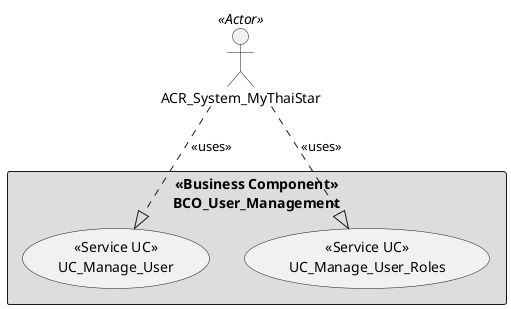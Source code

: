 @startuml
ACR_System_MyThaiStar << Actor >>
rectangle "<<Business Component>>\nBCO_User_Management" #DDDDDD {
  (<<Service UC>>\nUC_Manage_User) as UC_Manage_User
  (<<Service UC>>\nUC_Manage_User_Roles) as UC_Manage_User_Roles

  ACR_System_MyThaiStar ..|> UC_Manage_User : <<uses>>
  ACR_System_MyThaiStar ..|> UC_Manage_User_Roles : <<uses>>
}
@enduml
